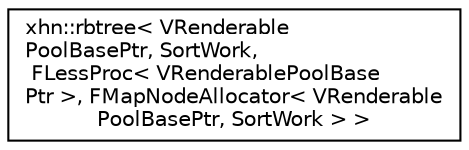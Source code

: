 digraph "Graphical Class Hierarchy"
{
  edge [fontname="Helvetica",fontsize="10",labelfontname="Helvetica",labelfontsize="10"];
  node [fontname="Helvetica",fontsize="10",shape=record];
  rankdir="LR";
  Node1 [label="xhn::rbtree\< VRenderable\lPoolBasePtr, SortWork,\l FLessProc\< VRenderablePoolBase\lPtr \>, FMapNodeAllocator\< VRenderable\lPoolBasePtr, SortWork \> \>",height=0.2,width=0.4,color="black", fillcolor="white", style="filled",URL="$classxhn_1_1rbtree.html"];
}

